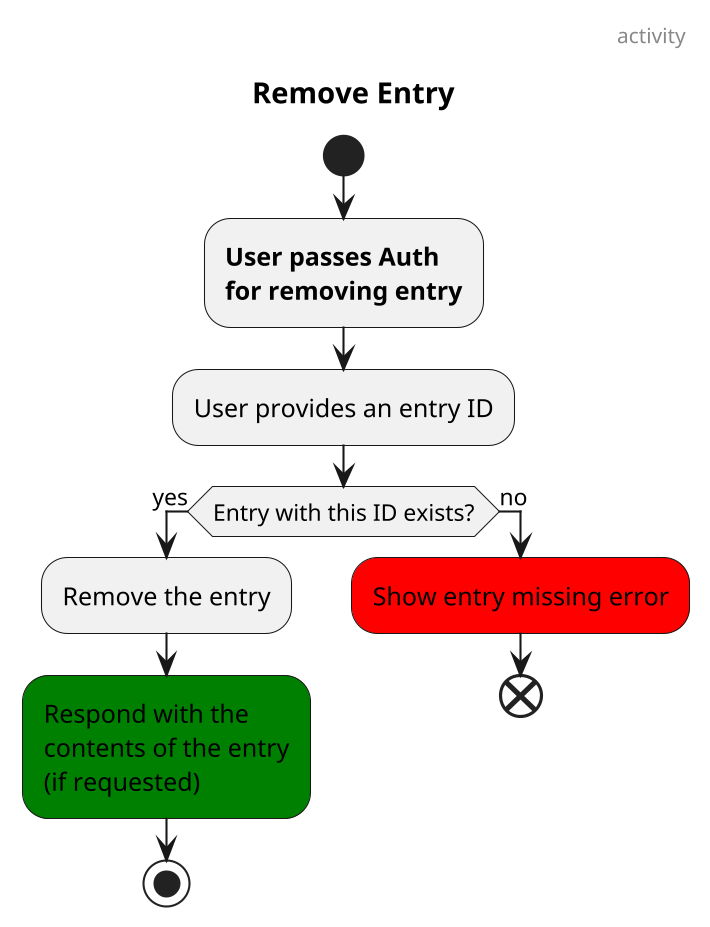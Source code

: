 @startuml remove-entry
skinparam dpi 200
header activity
title Remove Entry

start
:**User passes Auth**
**for removing entry**;
:User provides an entry ID;
if (Entry with this ID exists?) then (yes)
    :Remove the entry;
    #green:Respond with the 
    contents of the entry
    (if requested);
    stop
else (no)
    #red:Show entry missing error;
    end
endif
@enduml